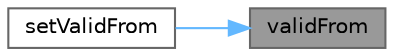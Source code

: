 digraph "validFrom"
{
 // INTERACTIVE_SVG=YES
 // LATEX_PDF_SIZE
  bgcolor="transparent";
  edge [fontname=Helvetica,fontsize=10,labelfontname=Helvetica,labelfontsize=10];
  node [fontname=Helvetica,fontsize=10,shape=box,height=0.2,width=0.4];
  rankdir="RL";
  Node1 [label="validFrom",height=0.2,width=0.4,color="gray40", fillcolor="grey60", style="filled", fontcolor="black",tooltip=" "];
  Node1 -> Node2 [dir="back",color="steelblue1",style="solid"];
  Node2 [label="setValidFrom",height=0.2,width=0.4,color="grey40", fillcolor="white", style="filled",URL="$classore_1_1data_1_1_reference_datum.html#a8c221f4bc97efff2eb0982fb25ad1b30",tooltip=" "];
}
